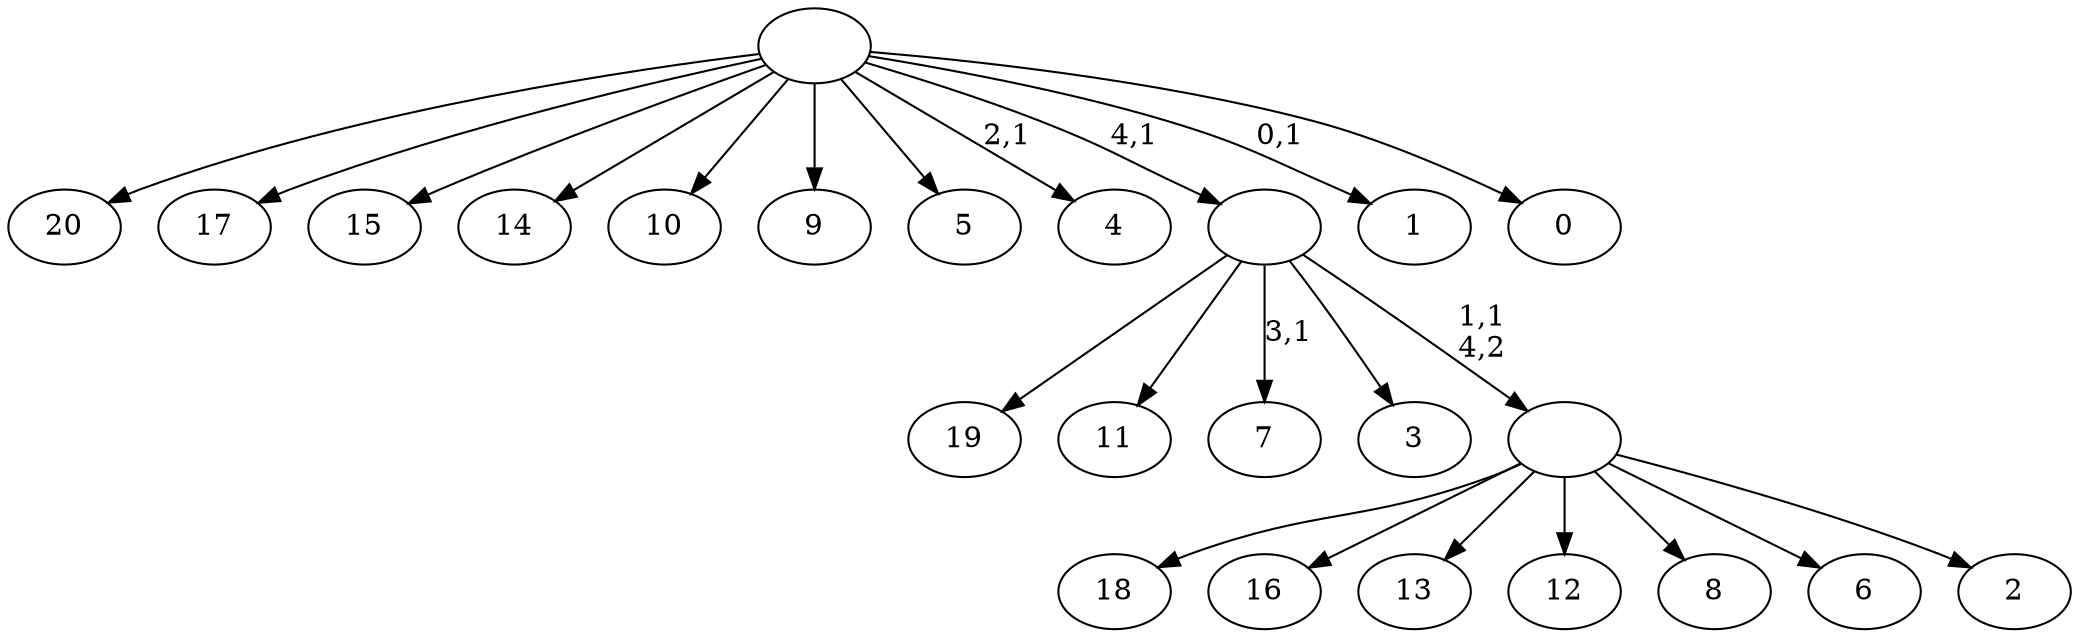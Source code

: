 digraph T {
	26 [label="20"]
	25 [label="19"]
	24 [label="18"]
	23 [label="17"]
	22 [label="16"]
	21 [label="15"]
	20 [label="14"]
	19 [label="13"]
	18 [label="12"]
	17 [label="11"]
	16 [label="10"]
	15 [label="9"]
	14 [label="8"]
	13 [label="7"]
	11 [label="6"]
	10 [label="5"]
	9 [label="4"]
	7 [label="3"]
	6 [label="2"]
	5 [label=""]
	4 [label=""]
	3 [label="1"]
	1 [label="0"]
	0 [label=""]
	5 -> 24 [label=""]
	5 -> 22 [label=""]
	5 -> 19 [label=""]
	5 -> 18 [label=""]
	5 -> 14 [label=""]
	5 -> 11 [label=""]
	5 -> 6 [label=""]
	4 -> 13 [label="3,1"]
	4 -> 25 [label=""]
	4 -> 17 [label=""]
	4 -> 7 [label=""]
	4 -> 5 [label="1,1\n4,2"]
	0 -> 3 [label="0,1"]
	0 -> 9 [label="2,1"]
	0 -> 26 [label=""]
	0 -> 23 [label=""]
	0 -> 21 [label=""]
	0 -> 20 [label=""]
	0 -> 16 [label=""]
	0 -> 15 [label=""]
	0 -> 10 [label=""]
	0 -> 4 [label="4,1"]
	0 -> 1 [label=""]
}
